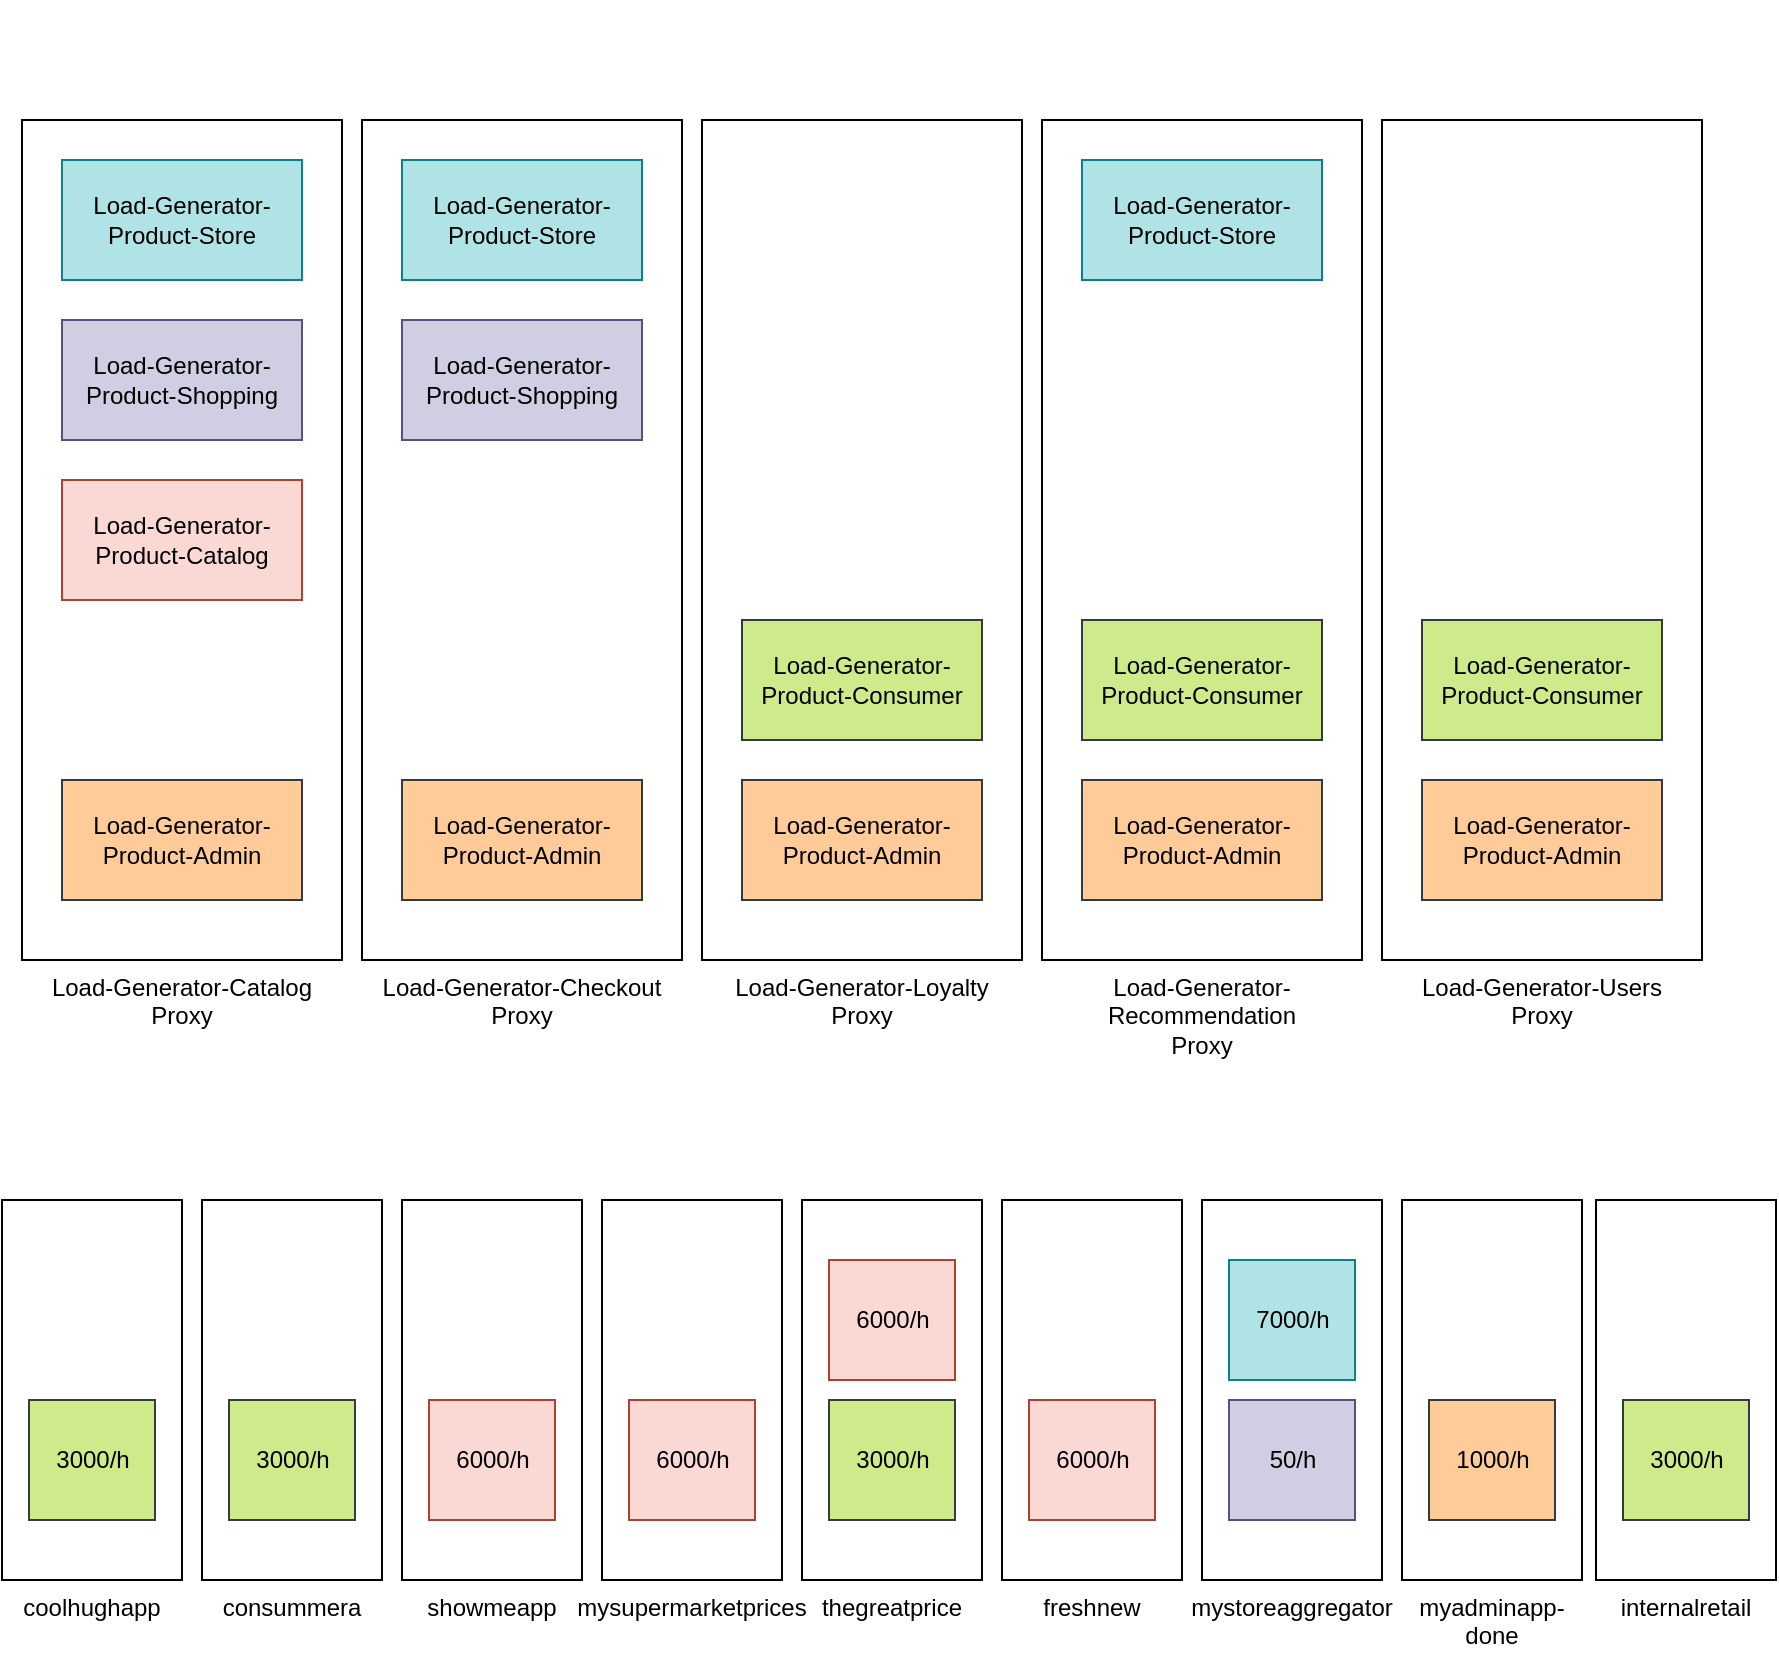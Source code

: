 <mxfile version="12.9.3" type="device"><diagram id="KkuSbo2GskA1GB2mDwe-" name="Page-1"><mxGraphModel dx="2037" dy="1101" grid="1" gridSize="10" guides="1" tooltips="1" connect="1" arrows="1" fold="1" page="1" pageScale="1" pageWidth="827" pageHeight="1169" math="0" shadow="0"><root><mxCell id="0"/><mxCell id="1" parent="0"/><mxCell id="-Tks5J4LoBNwL6wNGMO1-76" value="" style="group" vertex="1" connectable="0" parent="1"><mxGeometry x="20" y="650" width="887" height="190" as="geometry"/></mxCell><mxCell id="-Tks5J4LoBNwL6wNGMO1-30" value="coolhughapp" style="rounded=0;whiteSpace=wrap;html=1;labelPosition=center;verticalLabelPosition=bottom;align=center;verticalAlign=top;" vertex="1" parent="-Tks5J4LoBNwL6wNGMO1-76"><mxGeometry width="90" height="190" as="geometry"/></mxCell><mxCell id="-Tks5J4LoBNwL6wNGMO1-35" value="consummera" style="rounded=0;whiteSpace=wrap;html=1;labelPosition=center;verticalLabelPosition=bottom;align=center;verticalAlign=top;" vertex="1" parent="-Tks5J4LoBNwL6wNGMO1-76"><mxGeometry x="100" width="90" height="190" as="geometry"/></mxCell><mxCell id="-Tks5J4LoBNwL6wNGMO1-36" value="showmeapp" style="rounded=0;whiteSpace=wrap;html=1;labelPosition=center;verticalLabelPosition=bottom;align=center;verticalAlign=top;" vertex="1" parent="-Tks5J4LoBNwL6wNGMO1-76"><mxGeometry x="200" width="90" height="190" as="geometry"/></mxCell><mxCell id="-Tks5J4LoBNwL6wNGMO1-37" value="mysupermarketprices" style="rounded=0;whiteSpace=wrap;html=1;labelPosition=center;verticalLabelPosition=bottom;align=center;verticalAlign=top;" vertex="1" parent="-Tks5J4LoBNwL6wNGMO1-76"><mxGeometry x="300" width="90" height="190" as="geometry"/></mxCell><mxCell id="-Tks5J4LoBNwL6wNGMO1-38" value="thegreatprice" style="rounded=0;whiteSpace=wrap;html=1;labelPosition=center;verticalLabelPosition=bottom;align=center;verticalAlign=top;" vertex="1" parent="-Tks5J4LoBNwL6wNGMO1-76"><mxGeometry x="400" width="90" height="190" as="geometry"/></mxCell><mxCell id="-Tks5J4LoBNwL6wNGMO1-39" value="freshnew" style="rounded=0;whiteSpace=wrap;html=1;labelPosition=center;verticalLabelPosition=bottom;align=center;verticalAlign=top;" vertex="1" parent="-Tks5J4LoBNwL6wNGMO1-76"><mxGeometry x="500" width="90" height="190" as="geometry"/></mxCell><mxCell id="-Tks5J4LoBNwL6wNGMO1-40" value="mystoreaggregator" style="rounded=0;whiteSpace=wrap;html=1;labelPosition=center;verticalLabelPosition=bottom;align=center;verticalAlign=top;" vertex="1" parent="-Tks5J4LoBNwL6wNGMO1-76"><mxGeometry x="600" width="90" height="190" as="geometry"/></mxCell><mxCell id="-Tks5J4LoBNwL6wNGMO1-41" value="myadminapp-done" style="rounded=0;whiteSpace=wrap;html=1;labelPosition=center;verticalLabelPosition=bottom;align=center;verticalAlign=top;" vertex="1" parent="-Tks5J4LoBNwL6wNGMO1-76"><mxGeometry x="700" width="90" height="190" as="geometry"/></mxCell><mxCell id="-Tks5J4LoBNwL6wNGMO1-42" value="internalretail" style="rounded=0;whiteSpace=wrap;html=1;labelPosition=center;verticalLabelPosition=bottom;align=center;verticalAlign=top;" vertex="1" parent="-Tks5J4LoBNwL6wNGMO1-76"><mxGeometry x="797" width="90" height="190" as="geometry"/></mxCell><mxCell id="-Tks5J4LoBNwL6wNGMO1-6" value="" style="group" vertex="1" connectable="0" parent="1"><mxGeometry x="30" y="50" width="840" height="480" as="geometry"/></mxCell><mxCell id="-Tks5J4LoBNwL6wNGMO1-29" value="" style="group" vertex="1" connectable="0" parent="-Tks5J4LoBNwL6wNGMO1-6"><mxGeometry y="60" width="840" height="420" as="geometry"/></mxCell><mxCell id="-Tks5J4LoBNwL6wNGMO1-1" value="Load-Generator-Catalog&lt;br&gt;Proxy" style="rounded=0;whiteSpace=wrap;html=1;labelPosition=center;verticalLabelPosition=bottom;align=center;verticalAlign=top;" vertex="1" parent="-Tks5J4LoBNwL6wNGMO1-29"><mxGeometry width="160" height="420" as="geometry"/></mxCell><mxCell id="-Tks5J4LoBNwL6wNGMO1-2" value="Load-Generator-Loyalty&lt;br&gt;Proxy" style="rounded=0;whiteSpace=wrap;html=1;labelPosition=center;verticalLabelPosition=bottom;align=center;verticalAlign=top;" vertex="1" parent="-Tks5J4LoBNwL6wNGMO1-29"><mxGeometry x="340" width="160" height="420" as="geometry"/></mxCell><mxCell id="-Tks5J4LoBNwL6wNGMO1-3" value="Load-Generator-Checkout&lt;br&gt;Proxy" style="rounded=0;whiteSpace=wrap;html=1;labelPosition=center;verticalLabelPosition=bottom;align=center;verticalAlign=top;" vertex="1" parent="-Tks5J4LoBNwL6wNGMO1-29"><mxGeometry x="170" width="160" height="420" as="geometry"/></mxCell><mxCell id="-Tks5J4LoBNwL6wNGMO1-4" value="Load-Generator-Recommendation&lt;br&gt;Proxy" style="rounded=0;whiteSpace=wrap;html=1;labelPosition=center;verticalLabelPosition=bottom;align=center;verticalAlign=top;" vertex="1" parent="-Tks5J4LoBNwL6wNGMO1-29"><mxGeometry x="510" width="160" height="420" as="geometry"/></mxCell><mxCell id="-Tks5J4LoBNwL6wNGMO1-5" value="Load-Generator-Users&lt;br&gt;Proxy" style="rounded=0;whiteSpace=wrap;html=1;labelPosition=center;verticalLabelPosition=bottom;align=center;verticalAlign=top;" vertex="1" parent="-Tks5J4LoBNwL6wNGMO1-29"><mxGeometry x="680" width="160" height="420" as="geometry"/></mxCell><mxCell id="-Tks5J4LoBNwL6wNGMO1-8" value="Load-Generator-Product-Admin" style="rounded=0;whiteSpace=wrap;html=1;fillColor=#ffcc99;strokeColor=#36393d;" vertex="1" parent="-Tks5J4LoBNwL6wNGMO1-6"><mxGeometry x="20" y="390" width="120" height="60" as="geometry"/></mxCell><mxCell id="-Tks5J4LoBNwL6wNGMO1-10" value="Load-Generator-Product-Admin" style="rounded=0;whiteSpace=wrap;html=1;fillColor=#ffcc99;strokeColor=#36393d;" vertex="1" parent="-Tks5J4LoBNwL6wNGMO1-6"><mxGeometry x="190" y="390" width="120" height="60" as="geometry"/></mxCell><mxCell id="-Tks5J4LoBNwL6wNGMO1-9" value="Load-Generator-Product-Admin" style="rounded=0;whiteSpace=wrap;html=1;fillColor=#ffcc99;strokeColor=#36393d;" vertex="1" parent="-Tks5J4LoBNwL6wNGMO1-6"><mxGeometry x="360" y="390" width="120" height="60" as="geometry"/></mxCell><mxCell id="-Tks5J4LoBNwL6wNGMO1-11" value="Load-Generator-Product-Admin" style="rounded=0;whiteSpace=wrap;html=1;fillColor=#ffcc99;strokeColor=#36393d;" vertex="1" parent="-Tks5J4LoBNwL6wNGMO1-6"><mxGeometry x="530" y="390" width="120" height="60" as="geometry"/></mxCell><mxCell id="-Tks5J4LoBNwL6wNGMO1-12" value="Load-Generator-Product-Admin" style="rounded=0;whiteSpace=wrap;html=1;fillColor=#ffcc99;strokeColor=#36393d;" vertex="1" parent="-Tks5J4LoBNwL6wNGMO1-6"><mxGeometry x="700" y="390" width="120" height="60" as="geometry"/></mxCell><mxCell id="-Tks5J4LoBNwL6wNGMO1-14" value="&lt;span style=&quot;text-align: left&quot;&gt;Load-Generator-Product-Consumer&lt;/span&gt;" style="rounded=0;whiteSpace=wrap;html=1;fillColor=#cdeb8b;strokeColor=#36393d;" vertex="1" parent="-Tks5J4LoBNwL6wNGMO1-6"><mxGeometry x="360" y="310" width="120" height="60" as="geometry"/></mxCell><mxCell id="-Tks5J4LoBNwL6wNGMO1-16" value="&lt;span style=&quot;text-align: left&quot;&gt;Load-Generator-Product-Consumer&lt;/span&gt;" style="rounded=0;whiteSpace=wrap;html=1;fillColor=#cdeb8b;strokeColor=#36393d;" vertex="1" parent="-Tks5J4LoBNwL6wNGMO1-6"><mxGeometry x="530" y="310" width="120" height="60" as="geometry"/></mxCell><mxCell id="-Tks5J4LoBNwL6wNGMO1-17" value="&lt;span style=&quot;text-align: left&quot;&gt;Load-Generator-Product-Consumer&lt;/span&gt;" style="rounded=0;whiteSpace=wrap;html=1;fillColor=#cdeb8b;strokeColor=#36393d;" vertex="1" parent="-Tks5J4LoBNwL6wNGMO1-6"><mxGeometry x="700" y="310" width="120" height="60" as="geometry"/></mxCell><mxCell id="-Tks5J4LoBNwL6wNGMO1-20" value="&lt;span style=&quot;text-align: left&quot;&gt;Load-Generator-Product-Catalog&lt;/span&gt;" style="rounded=0;whiteSpace=wrap;html=1;fillColor=#fad9d5;strokeColor=#ae4132;" vertex="1" parent="-Tks5J4LoBNwL6wNGMO1-6"><mxGeometry x="20" y="240" width="120" height="60" as="geometry"/></mxCell><mxCell id="-Tks5J4LoBNwL6wNGMO1-24" value="&lt;span style=&quot;text-align: left&quot;&gt;Load-Generator-Product-&lt;/span&gt;&lt;span style=&quot;text-align: left ; white-space: nowrap&quot;&gt;Shopping&lt;/span&gt;" style="rounded=0;whiteSpace=wrap;html=1;fillColor=#d0cee2;strokeColor=#56517e;" vertex="1" parent="-Tks5J4LoBNwL6wNGMO1-6"><mxGeometry x="20" y="160" width="120" height="60" as="geometry"/></mxCell><mxCell id="-Tks5J4LoBNwL6wNGMO1-25" value="&lt;span style=&quot;text-align: left&quot;&gt;Load-Generator-Product-&lt;/span&gt;&lt;span style=&quot;text-align: left ; white-space: nowrap&quot;&gt;Shopping&lt;/span&gt;" style="rounded=0;whiteSpace=wrap;html=1;fillColor=#d0cee2;strokeColor=#56517e;" vertex="1" parent="-Tks5J4LoBNwL6wNGMO1-6"><mxGeometry x="190" y="160" width="120" height="60" as="geometry"/></mxCell><mxCell id="-Tks5J4LoBNwL6wNGMO1-26" value="&lt;span style=&quot;text-align: left&quot;&gt;Load-Generator-Product-&lt;/span&gt;&lt;span style=&quot;text-align: left ; white-space: nowrap&quot;&gt;Store&lt;br&gt;&lt;/span&gt;" style="rounded=0;whiteSpace=wrap;html=1;fillColor=#b0e3e6;strokeColor=#0e8088;" vertex="1" parent="-Tks5J4LoBNwL6wNGMO1-6"><mxGeometry x="20" y="80" width="120" height="60" as="geometry"/></mxCell><mxCell id="-Tks5J4LoBNwL6wNGMO1-27" value="&lt;span style=&quot;text-align: left&quot;&gt;Load-Generator-Product-&lt;/span&gt;&lt;span style=&quot;text-align: left ; white-space: nowrap&quot;&gt;Store&lt;br&gt;&lt;/span&gt;" style="rounded=0;whiteSpace=wrap;html=1;fillColor=#b0e3e6;strokeColor=#0e8088;" vertex="1" parent="-Tks5J4LoBNwL6wNGMO1-6"><mxGeometry x="190" y="80" width="120" height="60" as="geometry"/></mxCell><mxCell id="-Tks5J4LoBNwL6wNGMO1-28" value="&lt;span style=&quot;text-align: left&quot;&gt;Load-Generator-Product-&lt;/span&gt;&lt;span style=&quot;text-align: left ; white-space: nowrap&quot;&gt;Store&lt;br&gt;&lt;/span&gt;" style="rounded=0;whiteSpace=wrap;html=1;fillColor=#b0e3e6;strokeColor=#0e8088;" vertex="1" parent="-Tks5J4LoBNwL6wNGMO1-6"><mxGeometry x="530" y="80" width="120" height="60" as="geometry"/></mxCell><mxCell id="-Tks5J4LoBNwL6wNGMO1-64" value="3000/h" style="rounded=0;whiteSpace=wrap;html=1;fillColor=#cdeb8b;strokeColor=#36393d;" vertex="1" parent="1"><mxGeometry x="830.5" y="750" width="63" height="60" as="geometry"/></mxCell><mxCell id="-Tks5J4LoBNwL6wNGMO1-66" value="1000/h" style="rounded=0;whiteSpace=wrap;html=1;fillColor=#ffcc99;strokeColor=#36393d;" vertex="1" parent="1"><mxGeometry x="733.5" y="750" width="63" height="60" as="geometry"/></mxCell><mxCell id="-Tks5J4LoBNwL6wNGMO1-67" value="50/h" style="rounded=0;whiteSpace=wrap;html=1;fillColor=#d0cee2;strokeColor=#56517e;" vertex="1" parent="1"><mxGeometry x="633.5" y="750" width="63" height="60" as="geometry"/></mxCell><mxCell id="-Tks5J4LoBNwL6wNGMO1-68" value="7000/h" style="rounded=0;whiteSpace=wrap;html=1;fillColor=#b0e3e6;strokeColor=#0e8088;" vertex="1" parent="1"><mxGeometry x="633.5" y="680" width="63" height="60" as="geometry"/></mxCell><mxCell id="-Tks5J4LoBNwL6wNGMO1-69" value="&lt;span style=&quot;white-space: normal&quot;&gt;6000/h&lt;/span&gt;" style="rounded=0;whiteSpace=wrap;html=1;fillColor=#fad9d5;strokeColor=#ae4132;" vertex="1" parent="1"><mxGeometry x="533.5" y="750" width="63" height="60" as="geometry"/></mxCell><mxCell id="-Tks5J4LoBNwL6wNGMO1-70" value="&lt;span style=&quot;white-space: normal&quot;&gt;3000/h&lt;/span&gt;" style="rounded=0;whiteSpace=wrap;html=1;fillColor=#cdeb8b;strokeColor=#36393d;" vertex="1" parent="1"><mxGeometry x="433.5" y="750" width="63" height="60" as="geometry"/></mxCell><mxCell id="-Tks5J4LoBNwL6wNGMO1-71" value="&lt;span style=&quot;white-space: normal&quot;&gt;6000/h&lt;/span&gt;" style="rounded=0;whiteSpace=wrap;html=1;fillColor=#fad9d5;strokeColor=#ae4132;" vertex="1" parent="1"><mxGeometry x="333.5" y="750" width="63" height="60" as="geometry"/></mxCell><mxCell id="-Tks5J4LoBNwL6wNGMO1-72" value="&lt;span style=&quot;white-space: normal&quot;&gt;6000/h&lt;/span&gt;" style="rounded=0;whiteSpace=wrap;html=1;fillColor=#fad9d5;strokeColor=#ae4132;" vertex="1" parent="1"><mxGeometry x="233.5" y="750" width="63" height="60" as="geometry"/></mxCell><mxCell id="-Tks5J4LoBNwL6wNGMO1-73" value="&lt;span style=&quot;white-space: normal&quot;&gt;3000/h&lt;/span&gt;" style="rounded=0;whiteSpace=wrap;html=1;fillColor=#cdeb8b;strokeColor=#36393d;" vertex="1" parent="1"><mxGeometry x="133.5" y="750" width="63" height="60" as="geometry"/></mxCell><mxCell id="-Tks5J4LoBNwL6wNGMO1-74" value="&lt;span style=&quot;white-space: normal&quot;&gt;3000/h&lt;/span&gt;" style="rounded=0;whiteSpace=wrap;html=1;fillColor=#cdeb8b;strokeColor=#36393d;" vertex="1" parent="1"><mxGeometry x="33.5" y="750" width="63" height="60" as="geometry"/></mxCell><mxCell id="-Tks5J4LoBNwL6wNGMO1-75" value="&lt;span style=&quot;white-space: normal&quot;&gt;6000/h&lt;/span&gt;" style="rounded=0;whiteSpace=wrap;html=1;fillColor=#fad9d5;strokeColor=#ae4132;" vertex="1" parent="1"><mxGeometry x="433.5" y="680" width="63" height="60" as="geometry"/></mxCell></root></mxGraphModel></diagram></mxfile>